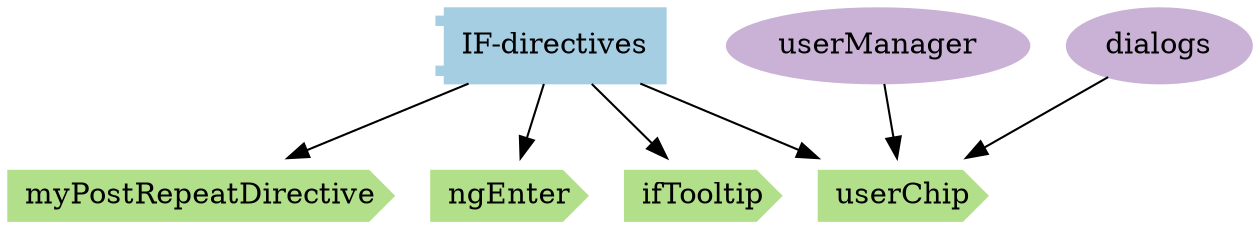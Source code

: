 digraph dependencies {
  node[shape="component",style="filled",colorscheme=paired12]


    node[shape="component"]
    "IF-directives"[label="IF-directives", color=1]

    


    node[shape="ellipse"]
    


    

    

    

    node[shape="cds"]
    

    
      "myPostRepeatDirective"[label="myPostRepeatDirective", color=3]
      "IF-directives" -> "myPostRepeatDirective"
    
      "ngEnter"[label="ngEnter", color=3]
      "IF-directives" -> "ngEnter"
    
      "ifTooltip"[label="ifTooltip", color=3]
      "IF-directives" -> "ifTooltip"
    
      "userChip"[label="userChip", color=3]
      "IF-directives" -> "userChip"
    









    node[shape="ellipse",style="filled", color=9]
    

    
      
    
      
    
      
    
      
        "userManager"[label="userManager"]
        "userManager" -> "userChip"
      
        "dialogs"[label="dialogs"]
        "dialogs" -> "userChip"
      
    


    

    

    

    


}
